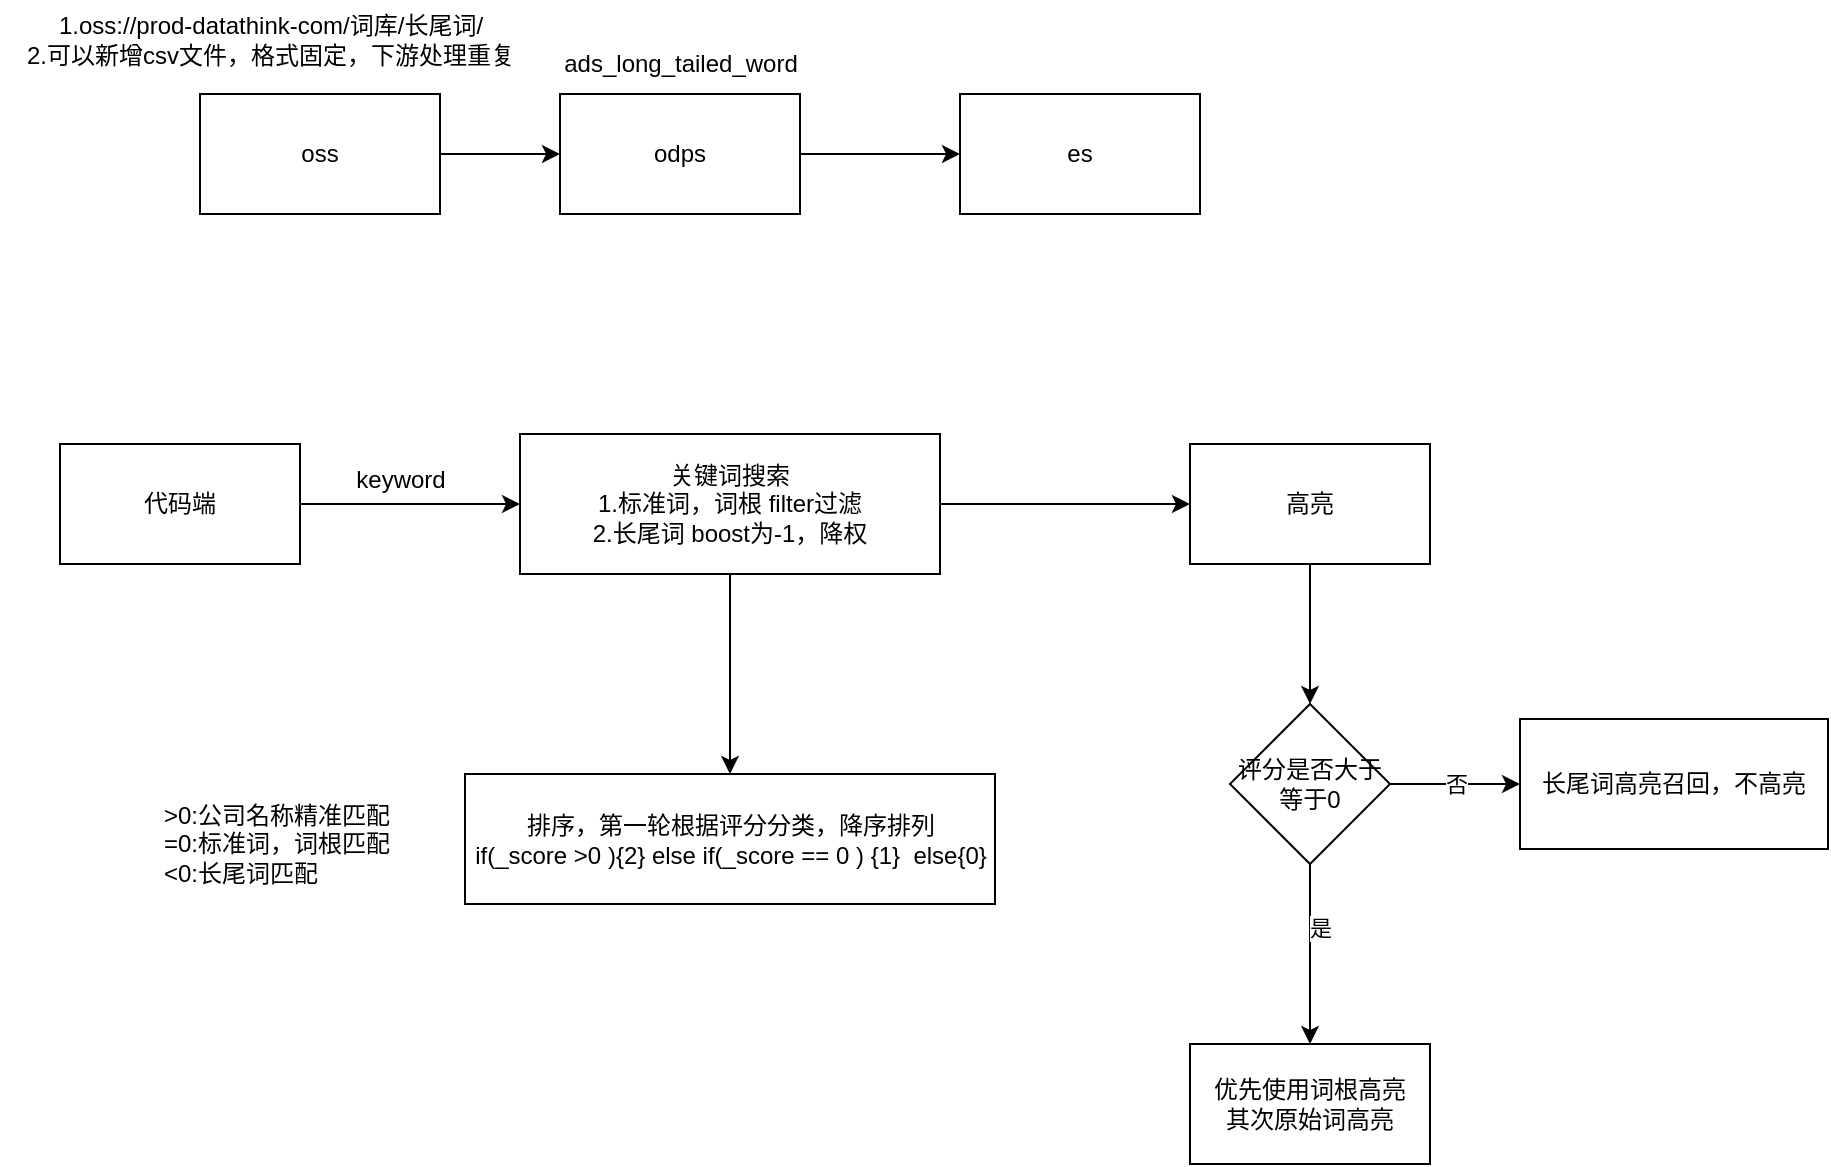 <mxfile version="21.3.2" type="github">
  <diagram name="第 1 页" id="62kFELT9x6iCUjwGjMxL">
    <mxGraphModel dx="1434" dy="796" grid="1" gridSize="10" guides="1" tooltips="1" connect="1" arrows="1" fold="1" page="1" pageScale="1" pageWidth="827" pageHeight="1169" math="0" shadow="0">
      <root>
        <mxCell id="0" />
        <mxCell id="1" parent="0" />
        <mxCell id="0QGT_N69miXcDsaBbvX0-3" style="edgeStyle=orthogonalEdgeStyle;rounded=0;orthogonalLoop=1;jettySize=auto;html=1;entryX=0;entryY=0.5;entryDx=0;entryDy=0;" edge="1" parent="1" source="0QGT_N69miXcDsaBbvX0-1" target="0QGT_N69miXcDsaBbvX0-2">
          <mxGeometry relative="1" as="geometry" />
        </mxCell>
        <mxCell id="0QGT_N69miXcDsaBbvX0-1" value="oss" style="rounded=0;whiteSpace=wrap;html=1;" vertex="1" parent="1">
          <mxGeometry x="120" y="170" width="120" height="60" as="geometry" />
        </mxCell>
        <mxCell id="0QGT_N69miXcDsaBbvX0-5" value="" style="edgeStyle=orthogonalEdgeStyle;rounded=0;orthogonalLoop=1;jettySize=auto;html=1;" edge="1" parent="1" source="0QGT_N69miXcDsaBbvX0-2" target="0QGT_N69miXcDsaBbvX0-4">
          <mxGeometry relative="1" as="geometry" />
        </mxCell>
        <mxCell id="0QGT_N69miXcDsaBbvX0-2" value="odps" style="rounded=0;whiteSpace=wrap;html=1;" vertex="1" parent="1">
          <mxGeometry x="300" y="170" width="120" height="60" as="geometry" />
        </mxCell>
        <mxCell id="0QGT_N69miXcDsaBbvX0-4" value="es" style="rounded=0;whiteSpace=wrap;html=1;" vertex="1" parent="1">
          <mxGeometry x="500" y="170" width="120" height="60" as="geometry" />
        </mxCell>
        <mxCell id="0QGT_N69miXcDsaBbvX0-6" value="ads_long_tailed_word" style="text;html=1;align=center;verticalAlign=middle;resizable=0;points=[];autosize=1;strokeColor=none;fillColor=none;" vertex="1" parent="1">
          <mxGeometry x="290" y="140" width="140" height="30" as="geometry" />
        </mxCell>
        <mxCell id="0QGT_N69miXcDsaBbvX0-7" value="1.oss://prod-datathink-com/词库/长尾词/&lt;br&gt;2.可以新增csv文件，格式固定，下游处理重复" style="text;html=1;align=center;verticalAlign=middle;resizable=0;points=[];autosize=1;strokeColor=none;fillColor=none;" vertex="1" parent="1">
          <mxGeometry x="20" y="123" width="270" height="40" as="geometry" />
        </mxCell>
        <mxCell id="0QGT_N69miXcDsaBbvX0-12" style="edgeStyle=orthogonalEdgeStyle;rounded=0;orthogonalLoop=1;jettySize=auto;html=1;" edge="1" parent="1" source="0QGT_N69miXcDsaBbvX0-9" target="0QGT_N69miXcDsaBbvX0-11">
          <mxGeometry relative="1" as="geometry" />
        </mxCell>
        <mxCell id="0QGT_N69miXcDsaBbvX0-9" value="代码端" style="rounded=0;whiteSpace=wrap;html=1;" vertex="1" parent="1">
          <mxGeometry x="50" y="345" width="120" height="60" as="geometry" />
        </mxCell>
        <mxCell id="0QGT_N69miXcDsaBbvX0-15" value="" style="edgeStyle=orthogonalEdgeStyle;rounded=0;orthogonalLoop=1;jettySize=auto;html=1;" edge="1" parent="1" source="0QGT_N69miXcDsaBbvX0-11" target="0QGT_N69miXcDsaBbvX0-14">
          <mxGeometry relative="1" as="geometry" />
        </mxCell>
        <mxCell id="0QGT_N69miXcDsaBbvX0-24" value="" style="edgeStyle=orthogonalEdgeStyle;rounded=0;orthogonalLoop=1;jettySize=auto;html=1;" edge="1" parent="1" source="0QGT_N69miXcDsaBbvX0-11" target="0QGT_N69miXcDsaBbvX0-23">
          <mxGeometry relative="1" as="geometry" />
        </mxCell>
        <mxCell id="0QGT_N69miXcDsaBbvX0-11" value="关键词搜索&lt;br&gt;1.标准词，词根 filter过滤&lt;br&gt;2.长尾词 boost为-1，降权" style="rounded=0;whiteSpace=wrap;html=1;" vertex="1" parent="1">
          <mxGeometry x="280" y="340" width="210" height="70" as="geometry" />
        </mxCell>
        <mxCell id="0QGT_N69miXcDsaBbvX0-13" value="keyword" style="text;html=1;align=center;verticalAlign=middle;resizable=0;points=[];autosize=1;strokeColor=none;fillColor=none;" vertex="1" parent="1">
          <mxGeometry x="185" y="348" width="70" height="30" as="geometry" />
        </mxCell>
        <mxCell id="0QGT_N69miXcDsaBbvX0-17" value="" style="edgeStyle=orthogonalEdgeStyle;rounded=0;orthogonalLoop=1;jettySize=auto;html=1;" edge="1" parent="1" source="0QGT_N69miXcDsaBbvX0-14" target="0QGT_N69miXcDsaBbvX0-16">
          <mxGeometry relative="1" as="geometry" />
        </mxCell>
        <mxCell id="0QGT_N69miXcDsaBbvX0-14" value="高亮" style="whiteSpace=wrap;html=1;rounded=0;" vertex="1" parent="1">
          <mxGeometry x="615" y="345" width="120" height="60" as="geometry" />
        </mxCell>
        <mxCell id="0QGT_N69miXcDsaBbvX0-19" value="" style="edgeStyle=orthogonalEdgeStyle;rounded=0;orthogonalLoop=1;jettySize=auto;html=1;" edge="1" parent="1" source="0QGT_N69miXcDsaBbvX0-16" target="0QGT_N69miXcDsaBbvX0-18">
          <mxGeometry relative="1" as="geometry" />
        </mxCell>
        <mxCell id="0QGT_N69miXcDsaBbvX0-22" value="是" style="edgeLabel;html=1;align=center;verticalAlign=middle;resizable=0;points=[];" vertex="1" connectable="0" parent="0QGT_N69miXcDsaBbvX0-19">
          <mxGeometry x="-0.289" y="5" relative="1" as="geometry">
            <mxPoint as="offset" />
          </mxGeometry>
        </mxCell>
        <mxCell id="0QGT_N69miXcDsaBbvX0-21" value="否" style="edgeStyle=orthogonalEdgeStyle;rounded=0;orthogonalLoop=1;jettySize=auto;html=1;" edge="1" parent="1" source="0QGT_N69miXcDsaBbvX0-16" target="0QGT_N69miXcDsaBbvX0-20">
          <mxGeometry relative="1" as="geometry" />
        </mxCell>
        <mxCell id="0QGT_N69miXcDsaBbvX0-16" value="评分是否大于等于0" style="rhombus;whiteSpace=wrap;html=1;rounded=0;" vertex="1" parent="1">
          <mxGeometry x="635" y="475" width="80" height="80" as="geometry" />
        </mxCell>
        <mxCell id="0QGT_N69miXcDsaBbvX0-18" value="优先使用词根高亮&lt;br&gt;其次原始词高亮" style="whiteSpace=wrap;html=1;rounded=0;" vertex="1" parent="1">
          <mxGeometry x="615" y="645" width="120" height="60" as="geometry" />
        </mxCell>
        <mxCell id="0QGT_N69miXcDsaBbvX0-20" value="长尾词高亮召回，不高亮" style="whiteSpace=wrap;html=1;rounded=0;" vertex="1" parent="1">
          <mxGeometry x="780" y="482.5" width="154" height="65" as="geometry" />
        </mxCell>
        <mxCell id="0QGT_N69miXcDsaBbvX0-23" value="排序，第一轮根据评分分类，降序排列&lt;br&gt;if(_score &amp;gt;0 ){2} else if(_score == 0 ) {1}&amp;nbsp; else{0}" style="whiteSpace=wrap;html=1;rounded=0;" vertex="1" parent="1">
          <mxGeometry x="252.5" y="510" width="265" height="65" as="geometry" />
        </mxCell>
        <mxCell id="0QGT_N69miXcDsaBbvX0-25" value="&amp;gt;0:公司名称精准匹配&lt;br&gt;=0:标准词，词根匹配&lt;br&gt;&amp;lt;0:长尾词匹配" style="text;html=1;align=left;verticalAlign=middle;resizable=0;points=[];autosize=1;strokeColor=none;fillColor=none;" vertex="1" parent="1">
          <mxGeometry x="100" y="515" width="140" height="60" as="geometry" />
        </mxCell>
      </root>
    </mxGraphModel>
  </diagram>
</mxfile>
